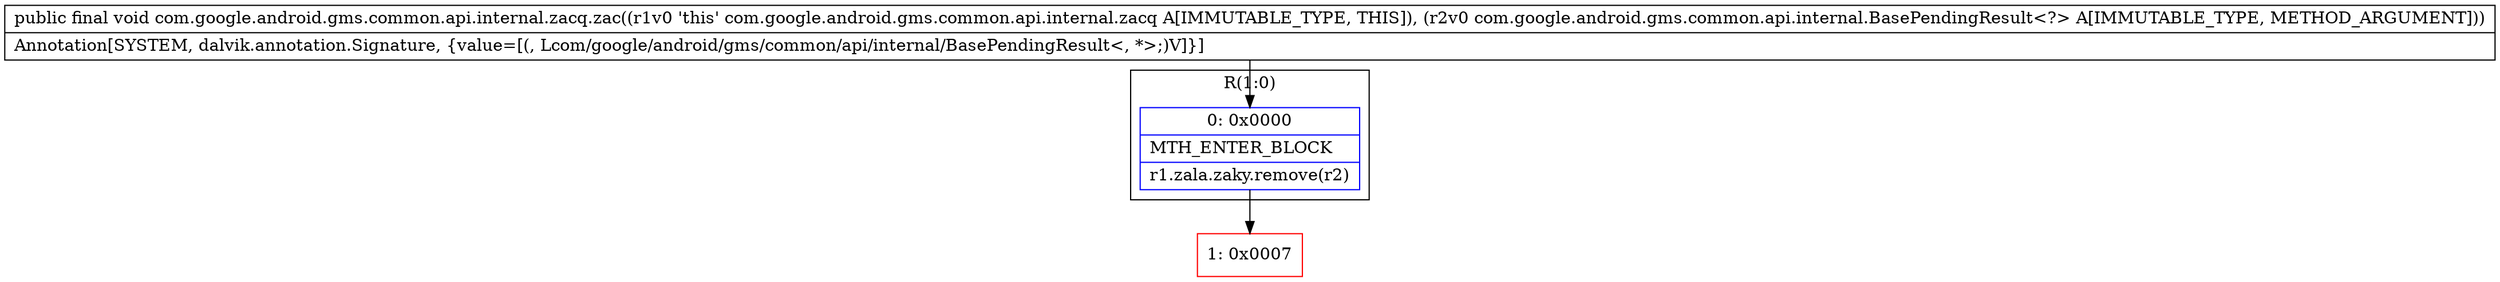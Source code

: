digraph "CFG forcom.google.android.gms.common.api.internal.zacq.zac(Lcom\/google\/android\/gms\/common\/api\/internal\/BasePendingResult;)V" {
subgraph cluster_Region_1767017968 {
label = "R(1:0)";
node [shape=record,color=blue];
Node_0 [shape=record,label="{0\:\ 0x0000|MTH_ENTER_BLOCK\l|r1.zala.zaky.remove(r2)\l}"];
}
Node_1 [shape=record,color=red,label="{1\:\ 0x0007}"];
MethodNode[shape=record,label="{public final void com.google.android.gms.common.api.internal.zacq.zac((r1v0 'this' com.google.android.gms.common.api.internal.zacq A[IMMUTABLE_TYPE, THIS]), (r2v0 com.google.android.gms.common.api.internal.BasePendingResult\<?\> A[IMMUTABLE_TYPE, METHOD_ARGUMENT]))  | Annotation[SYSTEM, dalvik.annotation.Signature, \{value=[(, Lcom\/google\/android\/gms\/common\/api\/internal\/BasePendingResult\<, *\>;)V]\}]\l}"];
MethodNode -> Node_0;
Node_0 -> Node_1;
}

